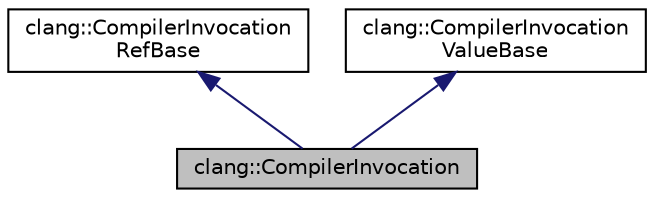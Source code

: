 digraph "clang::CompilerInvocation"
{
 // LATEX_PDF_SIZE
  bgcolor="transparent";
  edge [fontname="Helvetica",fontsize="10",labelfontname="Helvetica",labelfontsize="10"];
  node [fontname="Helvetica",fontsize="10",shape=record];
  Node1 [label="clang::CompilerInvocation",height=0.2,width=0.4,color="black", fillcolor="grey75", style="filled", fontcolor="black",tooltip="Helper class for holding the data necessary to invoke the compiler."];
  Node2 -> Node1 [dir="back",color="midnightblue",fontsize="10",style="solid",fontname="Helvetica"];
  Node2 [label="clang::CompilerInvocation\lRefBase",height=0.2,width=0.4,color="black",URL="$classclang_1_1CompilerInvocationRefBase.html",tooltip="The base class of CompilerInvocation with reference semantics."];
  Node3 -> Node1 [dir="back",color="midnightblue",fontsize="10",style="solid",fontname="Helvetica"];
  Node3 [label="clang::CompilerInvocation\lValueBase",height=0.2,width=0.4,color="black",URL="$classclang_1_1CompilerInvocationValueBase.html",tooltip="The base class of CompilerInvocation with value semantics."];
}
